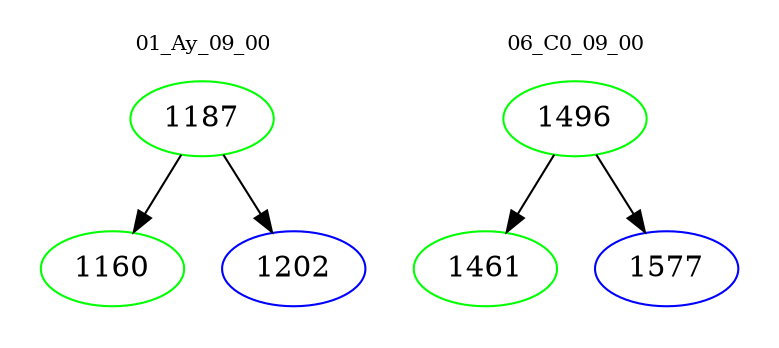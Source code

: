 digraph{
subgraph cluster_0 {
color = white
label = "01_Ay_09_00";
fontsize=10;
T0_1187 [label="1187", color="green"]
T0_1187 -> T0_1160 [color="black"]
T0_1160 [label="1160", color="green"]
T0_1187 -> T0_1202 [color="black"]
T0_1202 [label="1202", color="blue"]
}
subgraph cluster_1 {
color = white
label = "06_C0_09_00";
fontsize=10;
T1_1496 [label="1496", color="green"]
T1_1496 -> T1_1461 [color="black"]
T1_1461 [label="1461", color="green"]
T1_1496 -> T1_1577 [color="black"]
T1_1577 [label="1577", color="blue"]
}
}
